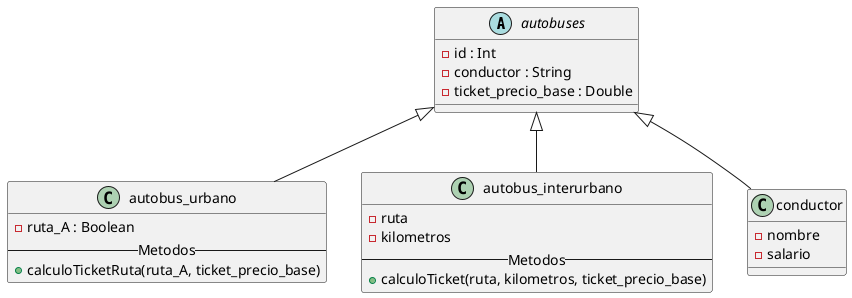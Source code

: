 @startuml

abstract class autobuses {
    - id : Int
    - conductor : String
    - ticket_precio_base : Double
}

class autobus_urbano {
    - ruta_A : Boolean
    --Metodos--
    + calculoTicketRuta(ruta_A, ticket_precio_base)
}

class autobus_interurbano {
    - ruta
    - kilometros
    --Metodos--
    + calculoTicket(ruta, kilometros, ticket_precio_base)
}

class conductor {
    - nombre
    - salario
}

autobuses <|-- autobus_interurbano
autobuses <|-- autobus_urbano
autobuses <|-- conductor

@enduml